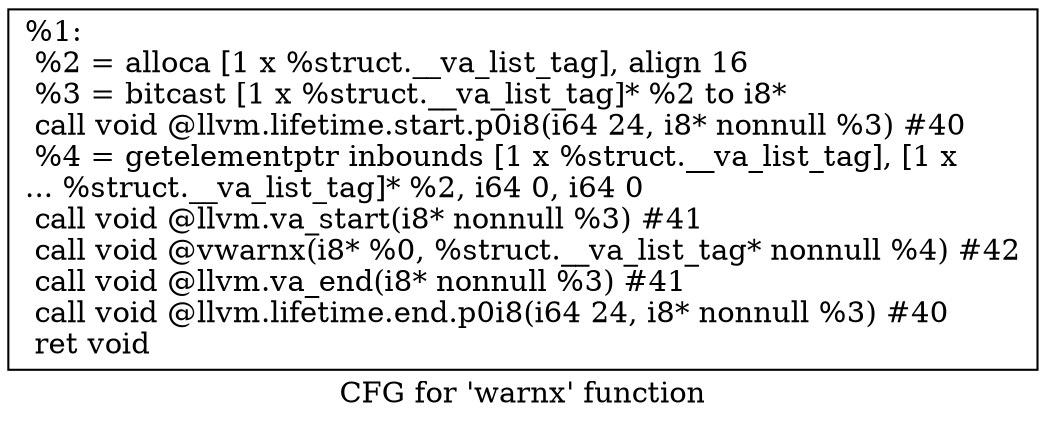 digraph "CFG for 'warnx' function" {
	label="CFG for 'warnx' function";

	Node0x17fbbe0 [shape=record,label="{%1:\l  %2 = alloca [1 x %struct.__va_list_tag], align 16\l  %3 = bitcast [1 x %struct.__va_list_tag]* %2 to i8*\l  call void @llvm.lifetime.start.p0i8(i64 24, i8* nonnull %3) #40\l  %4 = getelementptr inbounds [1 x %struct.__va_list_tag], [1 x\l... %struct.__va_list_tag]* %2, i64 0, i64 0\l  call void @llvm.va_start(i8* nonnull %3) #41\l  call void @vwarnx(i8* %0, %struct.__va_list_tag* nonnull %4) #42\l  call void @llvm.va_end(i8* nonnull %3) #41\l  call void @llvm.lifetime.end.p0i8(i64 24, i8* nonnull %3) #40\l  ret void\l}"];
}
